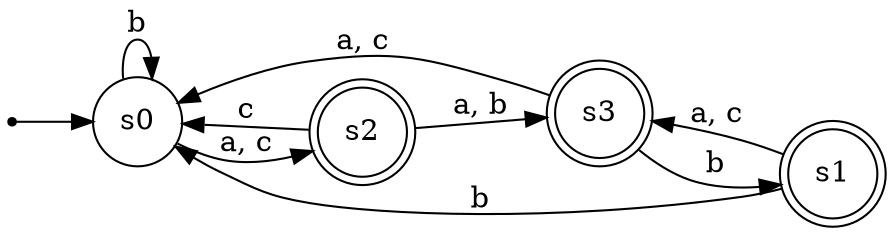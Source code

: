 digraph "Automaton" {
  rankdir=LR;
  node [shape=circle];
  __start__ [shape=point];
  __start__ -> "s0";
  "s0" [shape=circle];
  "s1" [shape=doublecircle];
  "s2" [shape=doublecircle];
  "s3" [shape=doublecircle];
  "s0" -> "s0" [label="b"];
  "s0" -> "s2" [label="a, c"];
  "s1" -> "s0" [label="b"];
  "s1" -> "s3" [label="a, c"];
  "s2" -> "s0" [label="c"];
  "s2" -> "s3" [label="a, b"];
  "s3" -> "s0" [label="a, c"];
  "s3" -> "s1" [label="b"];
}
